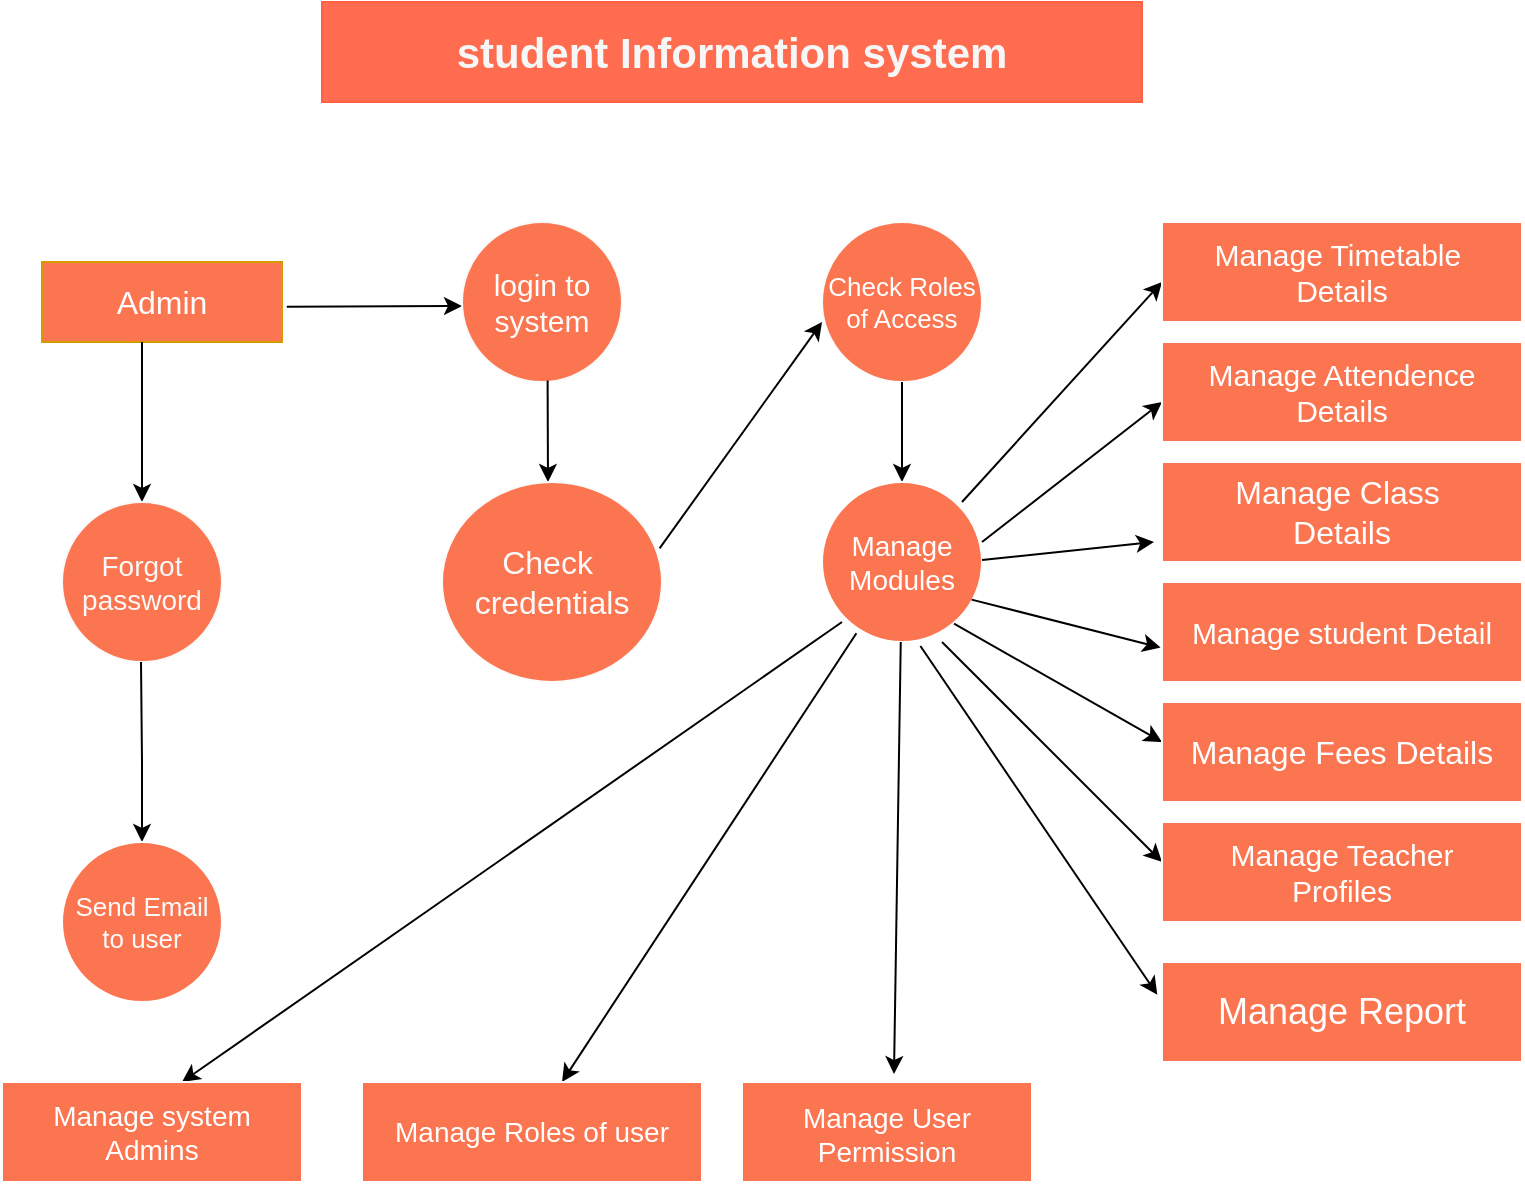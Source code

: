 <mxfile version="28.0.7">
  <diagram name="Page-1" id="e1Pw8eOxJVvCi1lECZEn">
    <mxGraphModel dx="1042" dy="527" grid="1" gridSize="10" guides="1" tooltips="1" connect="0" arrows="0" fold="1" page="1" pageScale="1" pageWidth="850" pageHeight="1100" background="#FFFFFF" math="0" shadow="0">
      <root>
        <mxCell id="0" />
        <mxCell id="1" parent="0" />
        <mxCell id="32sIdwfOgQegabNfZ7oi-1" value="&lt;font style=&quot;font-size: 21px; color: rgb(247, 247, 247);&quot;&gt;&lt;b style=&quot;&quot;&gt;student Information system&lt;/b&gt;&lt;/font&gt;" style="whiteSpace=wrap;html=1;fillColor=#FF6C4F;strokeColor=#FF6041;" parent="1" vertex="1">
          <mxGeometry x="210" y="60" width="410" height="50" as="geometry" />
        </mxCell>
        <mxCell id="32sIdwfOgQegabNfZ7oi-4" value="&lt;font style=&quot;color: rgb(255, 255, 255); font-size: 16px;&quot;&gt;Admin&lt;/font&gt;" style="whiteSpace=wrap;html=1;fillColor=#FB7550;strokeColor=#d79b00;direction=west;" parent="1" vertex="1">
          <mxGeometry x="70" y="190" width="120" height="40" as="geometry" />
        </mxCell>
        <mxCell id="32sIdwfOgQegabNfZ7oi-6" value="" style="endArrow=classic;html=1;rounded=0;exitX=-0.02;exitY=0.44;exitDx=0;exitDy=0;exitPerimeter=0;" parent="1" source="32sIdwfOgQegabNfZ7oi-4" edge="1">
          <mxGeometry width="50" height="50" relative="1" as="geometry">
            <mxPoint x="400" y="240" as="sourcePoint" />
            <mxPoint x="280" y="212" as="targetPoint" />
          </mxGeometry>
        </mxCell>
        <mxCell id="32sIdwfOgQegabNfZ7oi-8" value="&lt;font style=&quot;color: rgb(253, 253, 253); font-size: 15px;&quot;&gt;login to system&lt;/font&gt;" style="ellipse;whiteSpace=wrap;html=1;fillColor=#FB7550;strokeColor=#F9F9F9;" parent="1" vertex="1">
          <mxGeometry x="280" y="170" width="80" height="80" as="geometry" />
        </mxCell>
        <mxCell id="32sIdwfOgQegabNfZ7oi-10" value="" style="endArrow=classic;html=1;rounded=0;" parent="1" edge="1">
          <mxGeometry width="50" height="50" relative="1" as="geometry">
            <mxPoint x="120" y="230" as="sourcePoint" />
            <mxPoint x="120" y="310" as="targetPoint" />
          </mxGeometry>
        </mxCell>
        <mxCell id="32sIdwfOgQegabNfZ7oi-11" value="&lt;font style=&quot;color: rgb(249, 249, 249); font-size: 14px;&quot;&gt;Forgot&lt;/font&gt;&lt;div&gt;&lt;font style=&quot;color: rgb(249, 249, 249); font-size: 14px;&quot;&gt;password&lt;/font&gt;&lt;/div&gt;" style="ellipse;whiteSpace=wrap;html=1;strokeColor=#F9F9F9;fillColor=#FB7550;" parent="1" vertex="1">
          <mxGeometry x="80" y="310" width="80" height="80" as="geometry" />
        </mxCell>
        <mxCell id="32sIdwfOgQegabNfZ7oi-12" value="" style="endArrow=classic;html=1;rounded=0;" parent="1" edge="1">
          <mxGeometry width="50" height="50" relative="1" as="geometry">
            <mxPoint x="119.5" y="390" as="sourcePoint" />
            <mxPoint x="120" y="480" as="targetPoint" />
            <Array as="points">
              <mxPoint x="120" y="440" />
            </Array>
          </mxGeometry>
        </mxCell>
        <mxCell id="32sIdwfOgQegabNfZ7oi-13" value="&lt;font style=&quot;color: rgb(251, 251, 251); font-size: 13px;&quot;&gt;Send Email&lt;/font&gt;&lt;div&gt;&lt;font style=&quot;color: rgb(251, 251, 251); font-size: 13px;&quot;&gt;to user&lt;/font&gt;&lt;/div&gt;" style="ellipse;whiteSpace=wrap;html=1;strokeColor=#FFFFFF;fillColor=#FB7550;" parent="1" vertex="1">
          <mxGeometry x="80" y="480" width="80" height="80" as="geometry" />
        </mxCell>
        <mxCell id="32sIdwfOgQegabNfZ7oi-16" value="" style="endArrow=classic;html=1;rounded=0;exitX=0.535;exitY=0.99;exitDx=0;exitDy=0;exitPerimeter=0;" parent="1" source="32sIdwfOgQegabNfZ7oi-8" edge="1">
          <mxGeometry width="50" height="50" relative="1" as="geometry">
            <mxPoint x="320" y="260" as="sourcePoint" />
            <mxPoint x="323" y="300" as="targetPoint" />
            <Array as="points" />
          </mxGeometry>
        </mxCell>
        <mxCell id="32sIdwfOgQegabNfZ7oi-17" value="&lt;font style=&quot;font-size: 16px; color: rgb(251, 251, 251);&quot;&gt;Check&amp;nbsp;&lt;/font&gt;&lt;div&gt;&lt;font style=&quot;font-size: 16px; color: rgb(251, 251, 251);&quot;&gt;credentials&lt;/font&gt;&lt;/div&gt;" style="ellipse;whiteSpace=wrap;html=1;fillColor=#FB7550;strokeColor=#FBFBFB;" parent="1" vertex="1">
          <mxGeometry x="270" y="300" width="110" height="100" as="geometry" />
        </mxCell>
        <mxCell id="32sIdwfOgQegabNfZ7oi-19" value="" style="endArrow=classic;html=1;rounded=0;exitX=0.989;exitY=0.332;exitDx=0;exitDy=0;exitPerimeter=0;" parent="1" source="32sIdwfOgQegabNfZ7oi-17" edge="1">
          <mxGeometry width="50" height="50" relative="1" as="geometry">
            <mxPoint x="400" y="340" as="sourcePoint" />
            <mxPoint x="460" y="220" as="targetPoint" />
          </mxGeometry>
        </mxCell>
        <mxCell id="32sIdwfOgQegabNfZ7oi-20" value="&lt;font style=&quot;color: rgb(255, 255, 255); font-size: 13px;&quot;&gt;Check Roles&lt;/font&gt;&lt;div&gt;&lt;font style=&quot;color: rgb(255, 255, 255); font-size: 13px;&quot;&gt;of Access&lt;/font&gt;&lt;/div&gt;" style="ellipse;whiteSpace=wrap;html=1;fillColor=#FB7550;strokeColor=#FBFBFB;" parent="1" vertex="1">
          <mxGeometry x="460" y="170" width="80" height="80" as="geometry" />
        </mxCell>
        <mxCell id="32sIdwfOgQegabNfZ7oi-22" value="" style="endArrow=classic;html=1;rounded=0;" parent="1" source="32sIdwfOgQegabNfZ7oi-20" edge="1">
          <mxGeometry width="50" height="50" relative="1" as="geometry">
            <mxPoint x="400" y="340" as="sourcePoint" />
            <mxPoint x="500" y="300" as="targetPoint" />
          </mxGeometry>
        </mxCell>
        <mxCell id="32sIdwfOgQegabNfZ7oi-23" value="&lt;font style=&quot;color: rgb(255, 255, 255); font-size: 14px;&quot;&gt;Manage&lt;/font&gt;&lt;div&gt;&lt;font style=&quot;color: rgb(255, 255, 255); font-size: 14px;&quot;&gt;Modules&lt;/font&gt;&lt;/div&gt;" style="ellipse;whiteSpace=wrap;html=1;fillColor=#FB7550;strokeColor=#FFFFFF;" parent="1" vertex="1">
          <mxGeometry x="460" y="300" width="80" height="80" as="geometry" />
        </mxCell>
        <mxCell id="32sIdwfOgQegabNfZ7oi-24" value="" style="endArrow=classic;html=1;rounded=0;exitX=0.375;exitY=1;exitDx=0;exitDy=0;exitPerimeter=0;" parent="1" edge="1">
          <mxGeometry width="50" height="50" relative="1" as="geometry">
            <mxPoint x="470" y="370" as="sourcePoint" />
            <mxPoint x="140" y="600" as="targetPoint" />
          </mxGeometry>
        </mxCell>
        <mxCell id="32sIdwfOgQegabNfZ7oi-25" value="&lt;font style=&quot;font-size: 14px; color: rgb(255, 255, 255);&quot;&gt;Manage system&lt;/font&gt;&lt;div&gt;&lt;font style=&quot;font-size: 14px; color: rgb(255, 255, 255);&quot;&gt;Admins&lt;/font&gt;&lt;/div&gt;" style="whiteSpace=wrap;html=1;fillColor=#FB7550;strokeColor=#FFFFFF;" parent="1" vertex="1">
          <mxGeometry x="50" y="600" width="150" height="50" as="geometry" />
        </mxCell>
        <mxCell id="32sIdwfOgQegabNfZ7oi-26" value="" style="endArrow=classic;html=1;rounded=0;exitX=0.215;exitY=0.945;exitDx=0;exitDy=0;exitPerimeter=0;" parent="1" source="32sIdwfOgQegabNfZ7oi-23" edge="1">
          <mxGeometry width="50" height="50" relative="1" as="geometry">
            <mxPoint x="380" y="590" as="sourcePoint" />
            <mxPoint x="330" y="600" as="targetPoint" />
          </mxGeometry>
        </mxCell>
        <mxCell id="32sIdwfOgQegabNfZ7oi-27" value="&lt;font style=&quot;font-size: 14px; color: rgb(255, 255, 255);&quot;&gt;Manage Roles of user&lt;/font&gt;" style="whiteSpace=wrap;html=1;fillColor=#FB7550;strokeColor=#FFFFFF;" parent="1" vertex="1">
          <mxGeometry x="230" y="600" width="170" height="50" as="geometry" />
        </mxCell>
        <mxCell id="32sIdwfOgQegabNfZ7oi-28" value="" style="endArrow=classic;html=1;rounded=0;" parent="1" source="32sIdwfOgQegabNfZ7oi-23" edge="1">
          <mxGeometry width="50" height="50" relative="1" as="geometry">
            <mxPoint x="500" y="390" as="sourcePoint" />
            <mxPoint x="496" y="596" as="targetPoint" />
          </mxGeometry>
        </mxCell>
        <mxCell id="32sIdwfOgQegabNfZ7oi-29" value="&lt;div&gt;&lt;font style=&quot;font-size: 14px; color: rgb(255, 255, 255);&quot;&gt;&lt;br&gt;&lt;/font&gt;&lt;/div&gt;&lt;font style=&quot;font-size: 14px; color: rgb(255, 255, 255);&quot;&gt;Manage User&lt;/font&gt;&lt;div&gt;&lt;font style=&quot;font-size: 14px; color: rgb(255, 255, 255);&quot;&gt;Permission&lt;/font&gt;&lt;br&gt;&lt;div&gt;&lt;br&gt;&lt;/div&gt;&lt;/div&gt;" style="whiteSpace=wrap;html=1;fillColor=#FB7550;strokeColor=#FFFFFF;" parent="1" vertex="1">
          <mxGeometry x="420" y="600" width="145" height="50" as="geometry" />
        </mxCell>
        <mxCell id="32sIdwfOgQegabNfZ7oi-32" value="" style="endArrow=classic;html=1;rounded=0;" parent="1" edge="1">
          <mxGeometry width="50" height="50" relative="1" as="geometry">
            <mxPoint x="530" y="310" as="sourcePoint" />
            <mxPoint x="630" y="200" as="targetPoint" />
            <Array as="points" />
          </mxGeometry>
        </mxCell>
        <mxCell id="32sIdwfOgQegabNfZ7oi-34" value="&lt;font style=&quot;font-size: 15px; color: rgb(255, 255, 255);&quot;&gt;Manage Timetable&amp;nbsp;&lt;/font&gt;&lt;div&gt;&lt;font style=&quot;font-size: 15px; color: rgb(255, 255, 255);&quot;&gt;Details&lt;/font&gt;&lt;/div&gt;" style="whiteSpace=wrap;html=1;fillColor=#FB7550;strokeColor=#FFFFFF;" parent="1" vertex="1">
          <mxGeometry x="630" y="170" width="180" height="50" as="geometry" />
        </mxCell>
        <mxCell id="32sIdwfOgQegabNfZ7oi-35" value="" style="endArrow=classic;html=1;rounded=0;" parent="1" edge="1">
          <mxGeometry width="50" height="50" relative="1" as="geometry">
            <mxPoint x="540" y="330" as="sourcePoint" />
            <mxPoint x="630" y="260" as="targetPoint" />
          </mxGeometry>
        </mxCell>
        <mxCell id="32sIdwfOgQegabNfZ7oi-37" value="&lt;font style=&quot;font-size: 15px; color: rgb(255, 255, 255);&quot;&gt;Manage Attendence&lt;/font&gt;&lt;div&gt;&lt;font style=&quot;font-size: 15px; color: rgb(255, 255, 255);&quot;&gt;Details&lt;/font&gt;&lt;/div&gt;" style="whiteSpace=wrap;html=1;fillColor=#FB7550;strokeColor=#FFFFFF;" parent="1" vertex="1">
          <mxGeometry x="630" y="230" width="180" height="50" as="geometry" />
        </mxCell>
        <mxCell id="32sIdwfOgQegabNfZ7oi-40" value="" style="endArrow=classic;html=1;rounded=0;entryX=-0.022;entryY=0.8;entryDx=0;entryDy=0;entryPerimeter=0;" parent="1" target="32sIdwfOgQegabNfZ7oi-41" edge="1">
          <mxGeometry width="50" height="50" relative="1" as="geometry">
            <mxPoint x="540" y="339" as="sourcePoint" />
            <mxPoint x="630" y="339.5" as="targetPoint" />
          </mxGeometry>
        </mxCell>
        <mxCell id="32sIdwfOgQegabNfZ7oi-41" value="&lt;font style=&quot;font-size: 16px; color: rgb(255, 255, 255);&quot;&gt;Manage Class&amp;nbsp;&lt;/font&gt;&lt;div&gt;&lt;font style=&quot;font-size: 16px; color: rgb(255, 255, 255);&quot;&gt;Details&lt;/font&gt;&lt;/div&gt;" style="whiteSpace=wrap;html=1;fillColor=#FB7550;strokeColor=#FFFFFF;" parent="1" vertex="1">
          <mxGeometry x="630" y="290" width="180" height="50" as="geometry" />
        </mxCell>
        <mxCell id="32sIdwfOgQegabNfZ7oi-42" value="" style="endArrow=classic;html=1;rounded=0;exitX=0.935;exitY=0.735;exitDx=0;exitDy=0;exitPerimeter=0;entryX=-0.004;entryY=0.656;entryDx=0;entryDy=0;entryPerimeter=0;" parent="1" source="32sIdwfOgQegabNfZ7oi-23" target="32sIdwfOgQegabNfZ7oi-43" edge="1">
          <mxGeometry width="50" height="50" relative="1" as="geometry">
            <mxPoint x="540" y="390" as="sourcePoint" />
            <mxPoint x="620" y="380" as="targetPoint" />
          </mxGeometry>
        </mxCell>
        <mxCell id="32sIdwfOgQegabNfZ7oi-43" value="&lt;font style=&quot;font-size: 15px; color: rgb(255, 255, 255);&quot;&gt;Manage student Detail&lt;/font&gt;" style="whiteSpace=wrap;html=1;fillColor=#FB7550;strokeColor=#FFFFFF;" parent="1" vertex="1">
          <mxGeometry x="630" y="350" width="180" height="50" as="geometry" />
        </mxCell>
        <mxCell id="32sIdwfOgQegabNfZ7oi-44" value="" style="endArrow=classic;html=1;rounded=0;exitX=0.825;exitY=0.885;exitDx=0;exitDy=0;exitPerimeter=0;" parent="1" source="32sIdwfOgQegabNfZ7oi-23" edge="1">
          <mxGeometry width="50" height="50" relative="1" as="geometry">
            <mxPoint x="530" y="380" as="sourcePoint" />
            <mxPoint x="630" y="430" as="targetPoint" />
          </mxGeometry>
        </mxCell>
        <mxCell id="32sIdwfOgQegabNfZ7oi-45" value="&lt;font style=&quot;font-size: 16px; color: rgb(255, 255, 255);&quot;&gt;Manage Fees Details&lt;/font&gt;" style="whiteSpace=wrap;html=1;fillColor=#FB7550;strokeColor=#FFFFFF;" parent="1" vertex="1">
          <mxGeometry x="630" y="410" width="180" height="50" as="geometry" />
        </mxCell>
        <mxCell id="32sIdwfOgQegabNfZ7oi-46" value="" style="endArrow=classic;html=1;rounded=0;exitX=0.75;exitY=1;exitDx=0;exitDy=0;exitPerimeter=0;" parent="1" source="32sIdwfOgQegabNfZ7oi-23" edge="1">
          <mxGeometry width="50" height="50" relative="1" as="geometry">
            <mxPoint x="510" y="390" as="sourcePoint" />
            <mxPoint x="630" y="490" as="targetPoint" />
          </mxGeometry>
        </mxCell>
        <mxCell id="32sIdwfOgQegabNfZ7oi-47" value="&lt;font style=&quot;font-size: 15px; color: rgb(255, 255, 255);&quot;&gt;Manage Teacher&lt;/font&gt;&lt;div&gt;&lt;font style=&quot;font-size: 15px; color: rgb(255, 255, 255);&quot;&gt;Profiles&lt;/font&gt;&lt;/div&gt;" style="whiteSpace=wrap;html=1;fillColor=#FB7550;strokeColor=#FFFFFF;" parent="1" vertex="1">
          <mxGeometry x="630" y="470" width="180" height="50" as="geometry" />
        </mxCell>
        <mxCell id="32sIdwfOgQegabNfZ7oi-48" value="" style="endArrow=classic;html=1;rounded=0;exitX=0.615;exitY=1.025;exitDx=0;exitDy=0;exitPerimeter=0;entryX=-0.013;entryY=0.328;entryDx=0;entryDy=0;entryPerimeter=0;" parent="1" source="32sIdwfOgQegabNfZ7oi-23" target="32sIdwfOgQegabNfZ7oi-49" edge="1">
          <mxGeometry width="50" height="50" relative="1" as="geometry">
            <mxPoint x="540" y="470" as="sourcePoint" />
            <mxPoint x="620" y="550" as="targetPoint" />
          </mxGeometry>
        </mxCell>
        <mxCell id="32sIdwfOgQegabNfZ7oi-49" value="&lt;font style=&quot;font-size: 18px; color: rgb(255, 255, 255);&quot;&gt;Manage Report&lt;/font&gt;" style="whiteSpace=wrap;html=1;fillColor=#FB7550;strokeColor=#FFFFFF;" parent="1" vertex="1">
          <mxGeometry x="630" y="540" width="180" height="50" as="geometry" />
        </mxCell>
      </root>
    </mxGraphModel>
  </diagram>
</mxfile>
